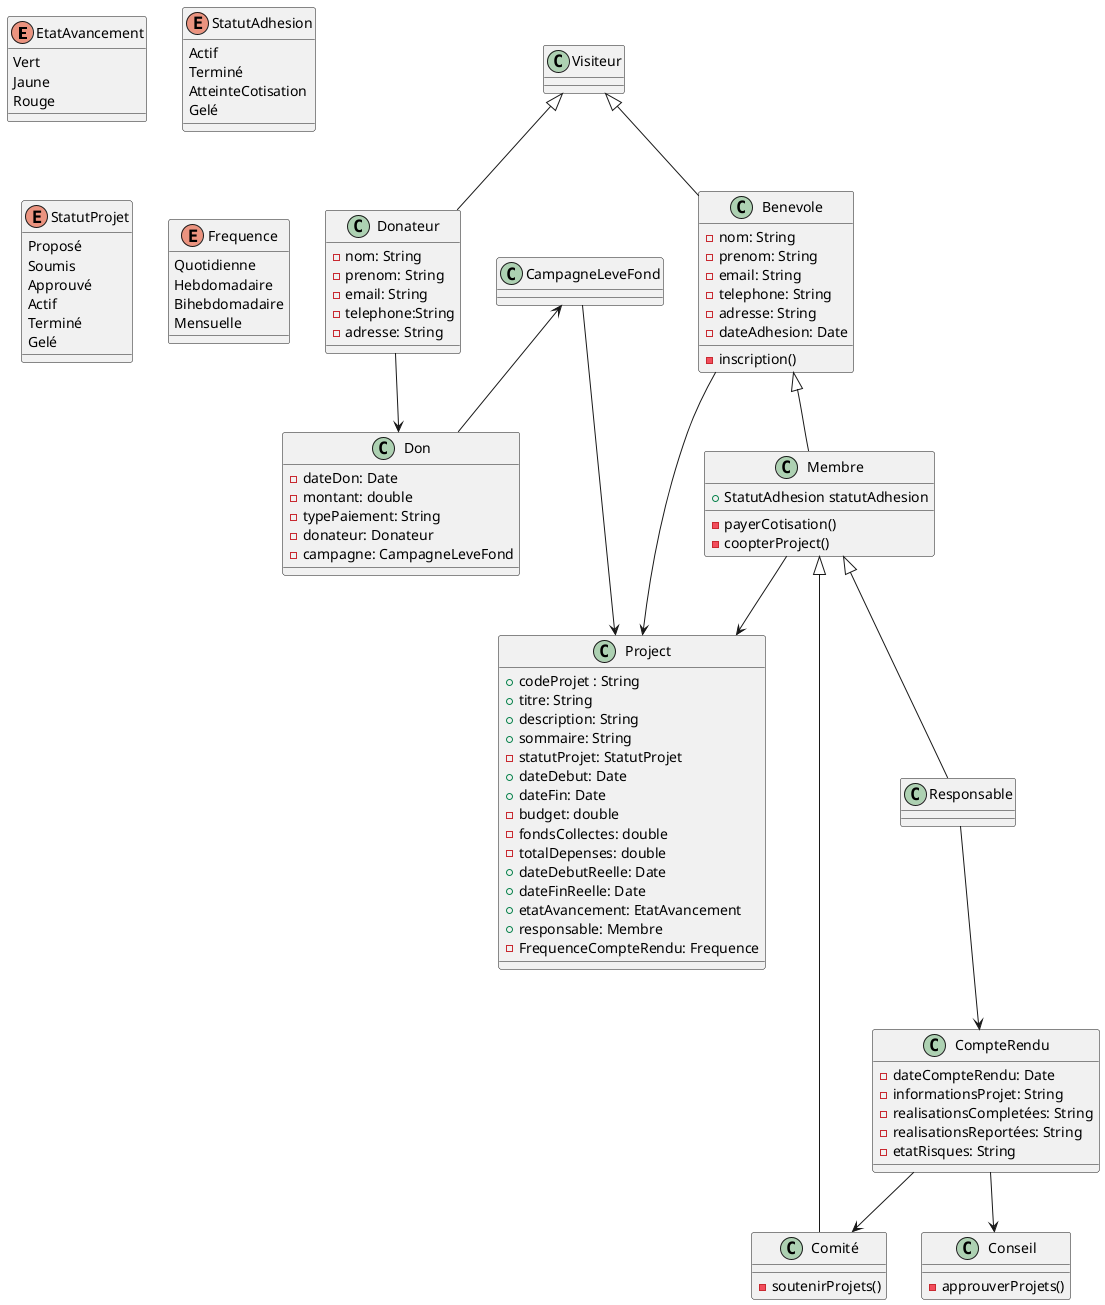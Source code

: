 @startuml ProjetGO
enum EtatAvancement{
    Vert
    Jaune
    Rouge
}
enum StatutAdhesion{
    Actif
    Terminé
    AtteinteCotisation
    Gelé
}

enum StatutProjet{
    Proposé
    Soumis
    Approuvé
    Actif
    Terminé
    Gelé
}



class Visiteur 
class Comité

class Membre{
     +StatutAdhesion statutAdhesion
     -payerCotisation()
     -coopterProject()
}
class Donateur{
    -nom: String 
    -prenom: String 
    -email: String 
    -telephone:String 
    -adresse: String 
}


class CampagneLeveFond{

}



class Project{
    +codeProjet : String
    +titre: String
    +description: String
    +sommaire: String
    -statutProjet: StatutProjet 
    +dateDebut: Date
    +dateFin: Date
    -budget: double
    -fondsCollectes: double
    -totalDepenses: double
    +dateDebutReelle: Date
    +dateFinReelle: Date
    +etatAvancement: EtatAvancement
    +responsable: Membre
    -FrequenceCompteRendu: Frequence
    
}

enum Frequence{
    Quotidienne
    Hebdomadaire
    Bihebdomadaire
    Mensuelle
}


class Don{
    -dateDon: Date
    -montant: double
    -typePaiement: String
    -donateur: Donateur
    -campagne: CampagneLeveFond
}

class Benevole{
    -nom: String
    -prenom: String
    -email: String
    -telephone: String
    -adresse: String
    -dateAdhesion: Date
    -inscription()
}

class CompteRendu{
    -dateCompteRendu: Date
    -informationsProjet: String
    -realisationsCompletées: String
    -realisationsReportées: String
    -etatRisques: String
}
class Conseil{
    -approuverProjets()
}
class Comité{
    -soutenirProjets()
}

Membre <|-- Responsable
Membre <|-- Comité
Responsable --> CompteRendu

CompteRendu --> Comité
CompteRendu --> Conseil



Visiteur <|-- Benevole
Benevole <|-- Membre
Visiteur <|-- Donateur



Membre --> Project
Benevole --> Project
Donateur --> Don

CampagneLeveFond <-- Don
CampagneLeveFond --> Project

@enduml